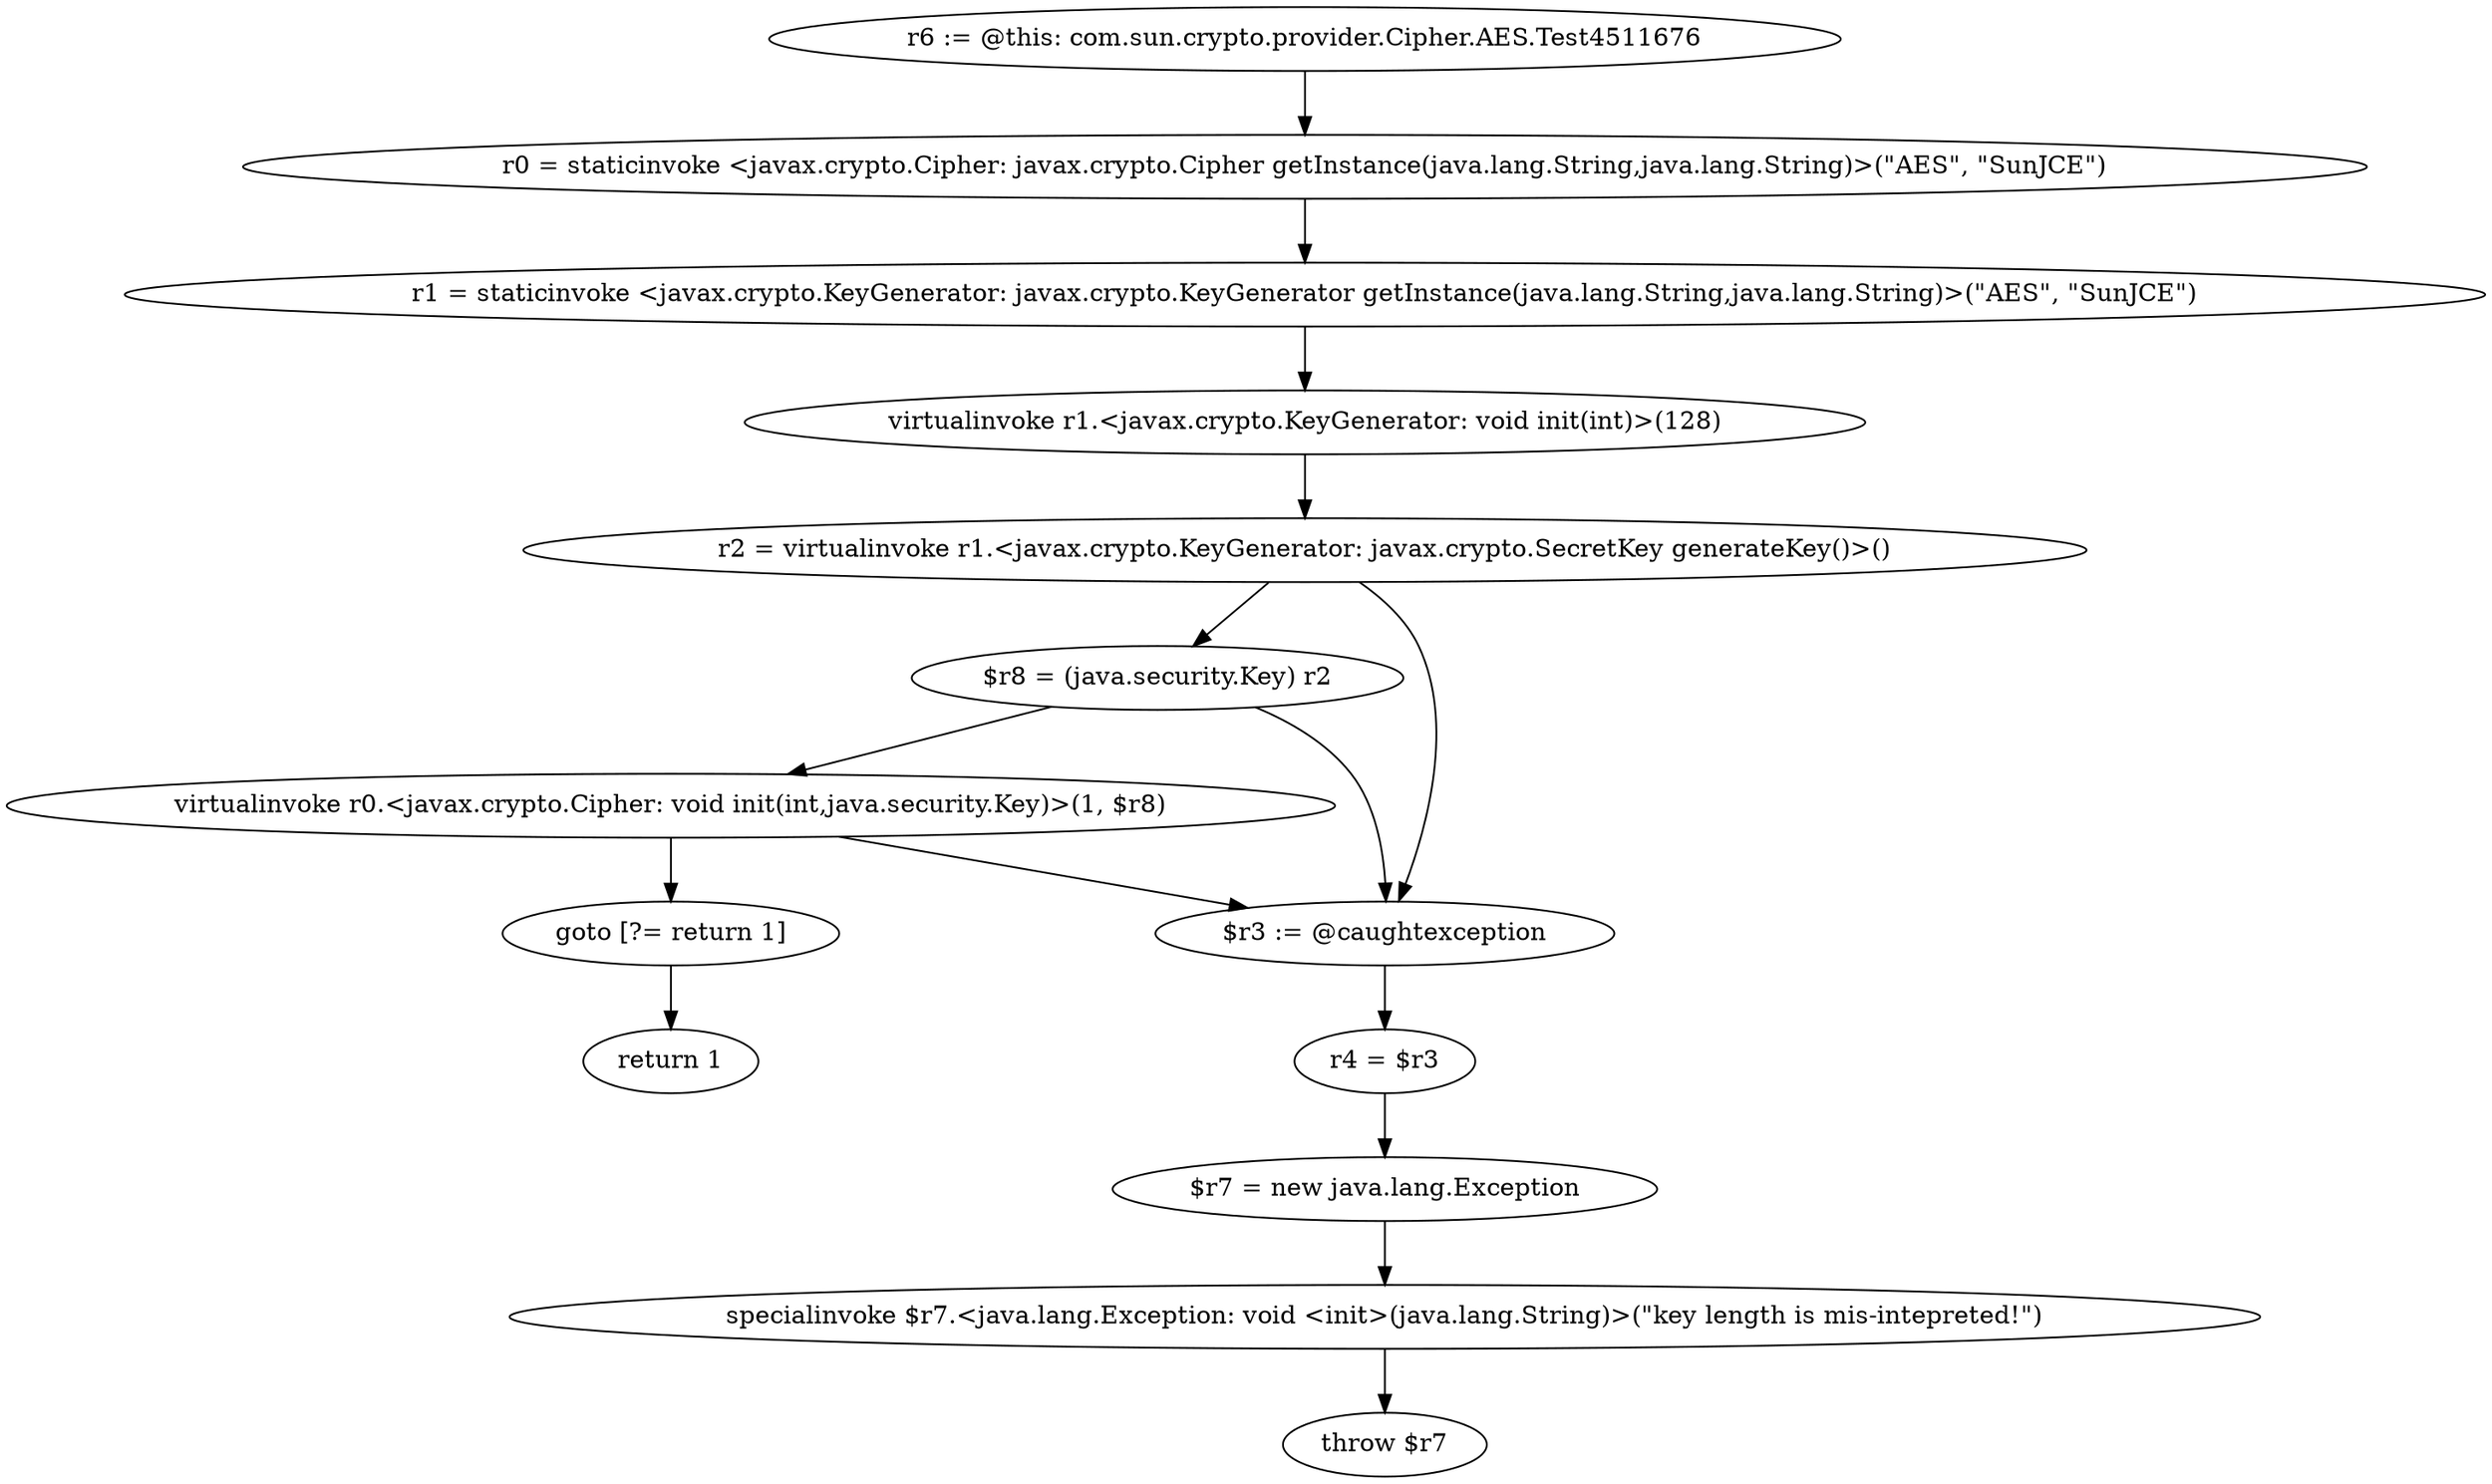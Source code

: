digraph "unitGraph" {
    "r6 := @this: com.sun.crypto.provider.Cipher.AES.Test4511676"
    "r0 = staticinvoke <javax.crypto.Cipher: javax.crypto.Cipher getInstance(java.lang.String,java.lang.String)>(\"AES\", \"SunJCE\")"
    "r1 = staticinvoke <javax.crypto.KeyGenerator: javax.crypto.KeyGenerator getInstance(java.lang.String,java.lang.String)>(\"AES\", \"SunJCE\")"
    "virtualinvoke r1.<javax.crypto.KeyGenerator: void init(int)>(128)"
    "r2 = virtualinvoke r1.<javax.crypto.KeyGenerator: javax.crypto.SecretKey generateKey()>()"
    "$r8 = (java.security.Key) r2"
    "virtualinvoke r0.<javax.crypto.Cipher: void init(int,java.security.Key)>(1, $r8)"
    "goto [?= return 1]"
    "$r3 := @caughtexception"
    "r4 = $r3"
    "$r7 = new java.lang.Exception"
    "specialinvoke $r7.<java.lang.Exception: void <init>(java.lang.String)>(\"key length is mis-intepreted!\")"
    "throw $r7"
    "return 1"
    "r6 := @this: com.sun.crypto.provider.Cipher.AES.Test4511676"->"r0 = staticinvoke <javax.crypto.Cipher: javax.crypto.Cipher getInstance(java.lang.String,java.lang.String)>(\"AES\", \"SunJCE\")";
    "r0 = staticinvoke <javax.crypto.Cipher: javax.crypto.Cipher getInstance(java.lang.String,java.lang.String)>(\"AES\", \"SunJCE\")"->"r1 = staticinvoke <javax.crypto.KeyGenerator: javax.crypto.KeyGenerator getInstance(java.lang.String,java.lang.String)>(\"AES\", \"SunJCE\")";
    "r1 = staticinvoke <javax.crypto.KeyGenerator: javax.crypto.KeyGenerator getInstance(java.lang.String,java.lang.String)>(\"AES\", \"SunJCE\")"->"virtualinvoke r1.<javax.crypto.KeyGenerator: void init(int)>(128)";
    "virtualinvoke r1.<javax.crypto.KeyGenerator: void init(int)>(128)"->"r2 = virtualinvoke r1.<javax.crypto.KeyGenerator: javax.crypto.SecretKey generateKey()>()";
    "r2 = virtualinvoke r1.<javax.crypto.KeyGenerator: javax.crypto.SecretKey generateKey()>()"->"$r8 = (java.security.Key) r2";
    "r2 = virtualinvoke r1.<javax.crypto.KeyGenerator: javax.crypto.SecretKey generateKey()>()"->"$r3 := @caughtexception";
    "$r8 = (java.security.Key) r2"->"virtualinvoke r0.<javax.crypto.Cipher: void init(int,java.security.Key)>(1, $r8)";
    "$r8 = (java.security.Key) r2"->"$r3 := @caughtexception";
    "virtualinvoke r0.<javax.crypto.Cipher: void init(int,java.security.Key)>(1, $r8)"->"goto [?= return 1]";
    "virtualinvoke r0.<javax.crypto.Cipher: void init(int,java.security.Key)>(1, $r8)"->"$r3 := @caughtexception";
    "goto [?= return 1]"->"return 1";
    "$r3 := @caughtexception"->"r4 = $r3";
    "r4 = $r3"->"$r7 = new java.lang.Exception";
    "$r7 = new java.lang.Exception"->"specialinvoke $r7.<java.lang.Exception: void <init>(java.lang.String)>(\"key length is mis-intepreted!\")";
    "specialinvoke $r7.<java.lang.Exception: void <init>(java.lang.String)>(\"key length is mis-intepreted!\")"->"throw $r7";
}
